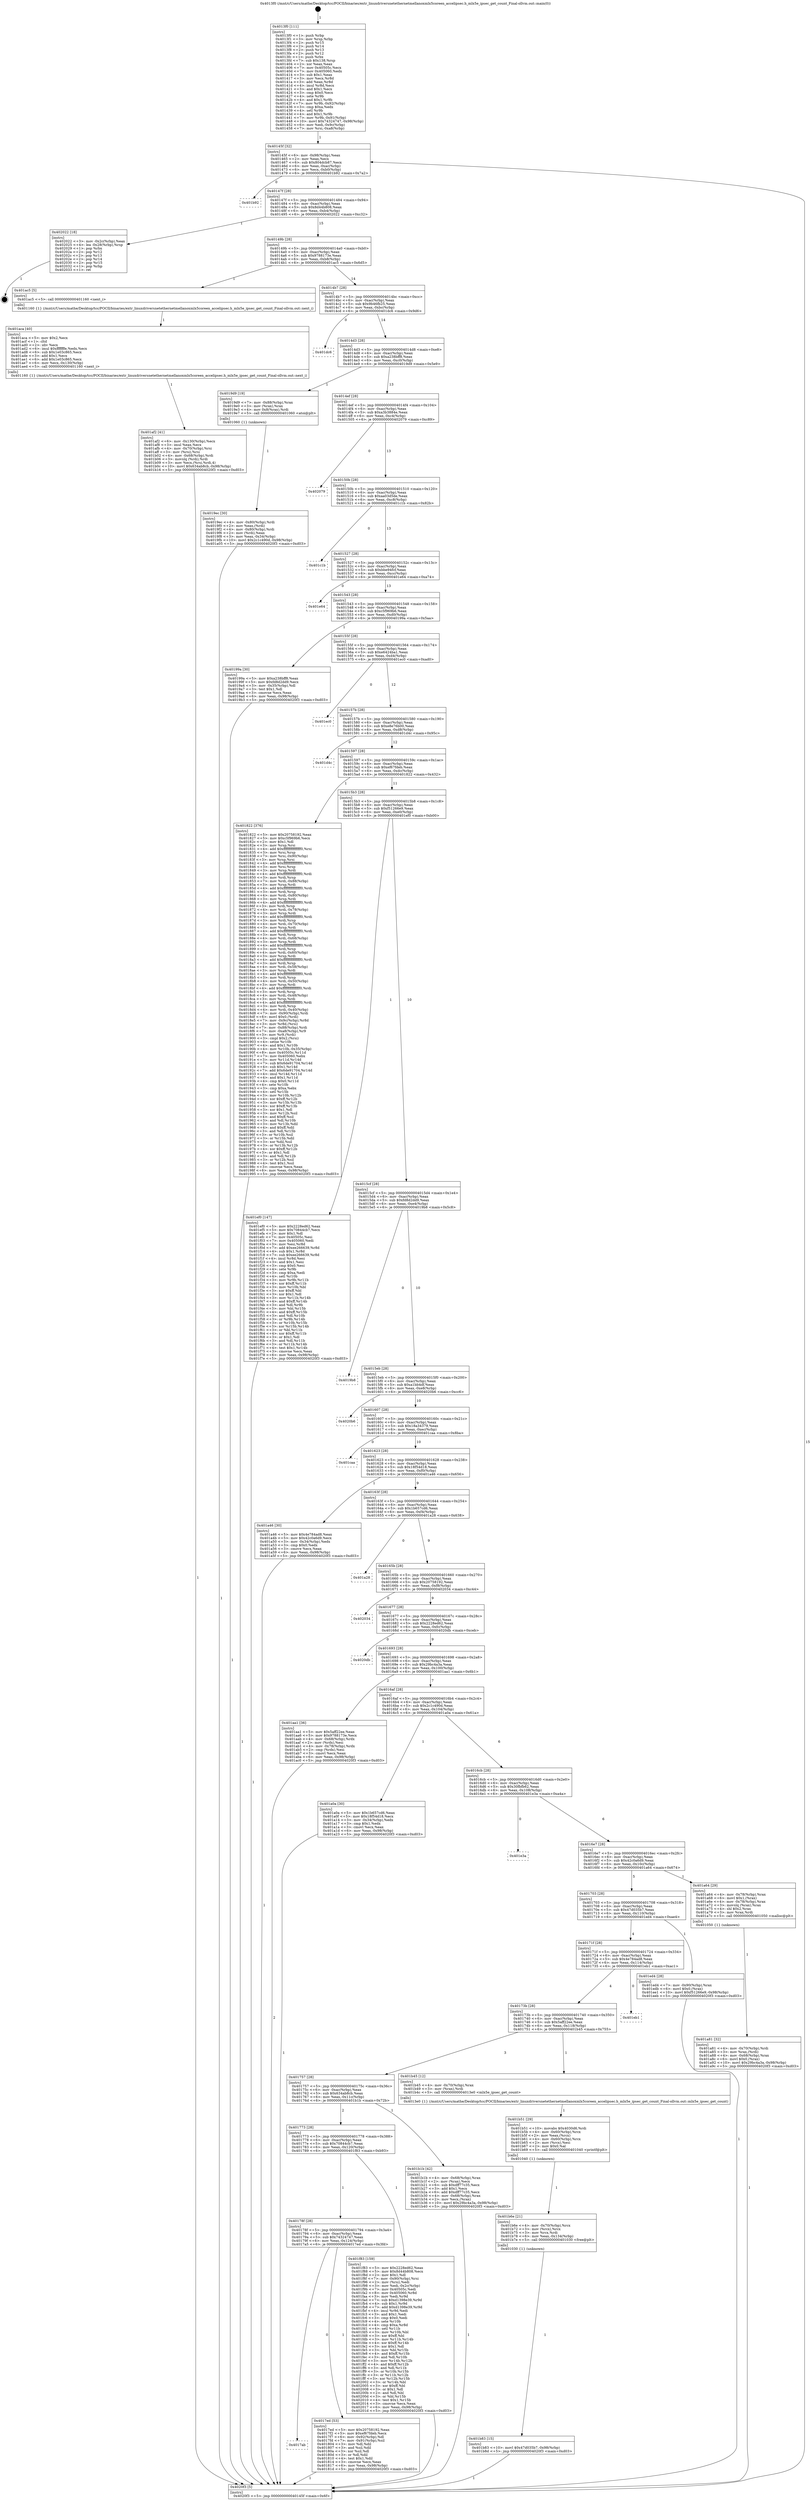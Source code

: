 digraph "0x4013f0" {
  label = "0x4013f0 (/mnt/c/Users/mathe/Desktop/tcc/POCII/binaries/extr_linuxdriversnetethernetmellanoxmlx5coreen_accelipsec.h_mlx5e_ipsec_get_count_Final-ollvm.out::main(0))"
  labelloc = "t"
  node[shape=record]

  Entry [label="",width=0.3,height=0.3,shape=circle,fillcolor=black,style=filled]
  "0x40145f" [label="{
     0x40145f [32]\l
     | [instrs]\l
     &nbsp;&nbsp;0x40145f \<+6\>: mov -0x98(%rbp),%eax\l
     &nbsp;&nbsp;0x401465 \<+2\>: mov %eax,%ecx\l
     &nbsp;&nbsp;0x401467 \<+6\>: sub $0x804dcb87,%ecx\l
     &nbsp;&nbsp;0x40146d \<+6\>: mov %eax,-0xac(%rbp)\l
     &nbsp;&nbsp;0x401473 \<+6\>: mov %ecx,-0xb0(%rbp)\l
     &nbsp;&nbsp;0x401479 \<+6\>: je 0000000000401b92 \<main+0x7a2\>\l
  }"]
  "0x401b92" [label="{
     0x401b92\l
  }", style=dashed]
  "0x40147f" [label="{
     0x40147f [28]\l
     | [instrs]\l
     &nbsp;&nbsp;0x40147f \<+5\>: jmp 0000000000401484 \<main+0x94\>\l
     &nbsp;&nbsp;0x401484 \<+6\>: mov -0xac(%rbp),%eax\l
     &nbsp;&nbsp;0x40148a \<+5\>: sub $0x8d44b808,%eax\l
     &nbsp;&nbsp;0x40148f \<+6\>: mov %eax,-0xb4(%rbp)\l
     &nbsp;&nbsp;0x401495 \<+6\>: je 0000000000402022 \<main+0xc32\>\l
  }"]
  Exit [label="",width=0.3,height=0.3,shape=circle,fillcolor=black,style=filled,peripheries=2]
  "0x402022" [label="{
     0x402022 [18]\l
     | [instrs]\l
     &nbsp;&nbsp;0x402022 \<+3\>: mov -0x2c(%rbp),%eax\l
     &nbsp;&nbsp;0x402025 \<+4\>: lea -0x28(%rbp),%rsp\l
     &nbsp;&nbsp;0x402029 \<+1\>: pop %rbx\l
     &nbsp;&nbsp;0x40202a \<+2\>: pop %r12\l
     &nbsp;&nbsp;0x40202c \<+2\>: pop %r13\l
     &nbsp;&nbsp;0x40202e \<+2\>: pop %r14\l
     &nbsp;&nbsp;0x402030 \<+2\>: pop %r15\l
     &nbsp;&nbsp;0x402032 \<+1\>: pop %rbp\l
     &nbsp;&nbsp;0x402033 \<+1\>: ret\l
  }"]
  "0x40149b" [label="{
     0x40149b [28]\l
     | [instrs]\l
     &nbsp;&nbsp;0x40149b \<+5\>: jmp 00000000004014a0 \<main+0xb0\>\l
     &nbsp;&nbsp;0x4014a0 \<+6\>: mov -0xac(%rbp),%eax\l
     &nbsp;&nbsp;0x4014a6 \<+5\>: sub $0x9788173e,%eax\l
     &nbsp;&nbsp;0x4014ab \<+6\>: mov %eax,-0xb8(%rbp)\l
     &nbsp;&nbsp;0x4014b1 \<+6\>: je 0000000000401ac5 \<main+0x6d5\>\l
  }"]
  "0x401b83" [label="{
     0x401b83 [15]\l
     | [instrs]\l
     &nbsp;&nbsp;0x401b83 \<+10\>: movl $0x47d035b7,-0x98(%rbp)\l
     &nbsp;&nbsp;0x401b8d \<+5\>: jmp 00000000004020f3 \<main+0xd03\>\l
  }"]
  "0x401ac5" [label="{
     0x401ac5 [5]\l
     | [instrs]\l
     &nbsp;&nbsp;0x401ac5 \<+5\>: call 0000000000401160 \<next_i\>\l
     | [calls]\l
     &nbsp;&nbsp;0x401160 \{1\} (/mnt/c/Users/mathe/Desktop/tcc/POCII/binaries/extr_linuxdriversnetethernetmellanoxmlx5coreen_accelipsec.h_mlx5e_ipsec_get_count_Final-ollvm.out::next_i)\l
  }"]
  "0x4014b7" [label="{
     0x4014b7 [28]\l
     | [instrs]\l
     &nbsp;&nbsp;0x4014b7 \<+5\>: jmp 00000000004014bc \<main+0xcc\>\l
     &nbsp;&nbsp;0x4014bc \<+6\>: mov -0xac(%rbp),%eax\l
     &nbsp;&nbsp;0x4014c2 \<+5\>: sub $0x9b46fb25,%eax\l
     &nbsp;&nbsp;0x4014c7 \<+6\>: mov %eax,-0xbc(%rbp)\l
     &nbsp;&nbsp;0x4014cd \<+6\>: je 0000000000401dc6 \<main+0x9d6\>\l
  }"]
  "0x401b6e" [label="{
     0x401b6e [21]\l
     | [instrs]\l
     &nbsp;&nbsp;0x401b6e \<+4\>: mov -0x70(%rbp),%rcx\l
     &nbsp;&nbsp;0x401b72 \<+3\>: mov (%rcx),%rcx\l
     &nbsp;&nbsp;0x401b75 \<+3\>: mov %rcx,%rdi\l
     &nbsp;&nbsp;0x401b78 \<+6\>: mov %eax,-0x134(%rbp)\l
     &nbsp;&nbsp;0x401b7e \<+5\>: call 0000000000401030 \<free@plt\>\l
     | [calls]\l
     &nbsp;&nbsp;0x401030 \{1\} (unknown)\l
  }"]
  "0x401dc6" [label="{
     0x401dc6\l
  }", style=dashed]
  "0x4014d3" [label="{
     0x4014d3 [28]\l
     | [instrs]\l
     &nbsp;&nbsp;0x4014d3 \<+5\>: jmp 00000000004014d8 \<main+0xe8\>\l
     &nbsp;&nbsp;0x4014d8 \<+6\>: mov -0xac(%rbp),%eax\l
     &nbsp;&nbsp;0x4014de \<+5\>: sub $0xa238bff8,%eax\l
     &nbsp;&nbsp;0x4014e3 \<+6\>: mov %eax,-0xc0(%rbp)\l
     &nbsp;&nbsp;0x4014e9 \<+6\>: je 00000000004019d9 \<main+0x5e9\>\l
  }"]
  "0x401b51" [label="{
     0x401b51 [29]\l
     | [instrs]\l
     &nbsp;&nbsp;0x401b51 \<+10\>: movabs $0x4030d6,%rdi\l
     &nbsp;&nbsp;0x401b5b \<+4\>: mov -0x60(%rbp),%rcx\l
     &nbsp;&nbsp;0x401b5f \<+2\>: mov %eax,(%rcx)\l
     &nbsp;&nbsp;0x401b61 \<+4\>: mov -0x60(%rbp),%rcx\l
     &nbsp;&nbsp;0x401b65 \<+2\>: mov (%rcx),%esi\l
     &nbsp;&nbsp;0x401b67 \<+2\>: mov $0x0,%al\l
     &nbsp;&nbsp;0x401b69 \<+5\>: call 0000000000401040 \<printf@plt\>\l
     | [calls]\l
     &nbsp;&nbsp;0x401040 \{1\} (unknown)\l
  }"]
  "0x4019d9" [label="{
     0x4019d9 [19]\l
     | [instrs]\l
     &nbsp;&nbsp;0x4019d9 \<+7\>: mov -0x88(%rbp),%rax\l
     &nbsp;&nbsp;0x4019e0 \<+3\>: mov (%rax),%rax\l
     &nbsp;&nbsp;0x4019e3 \<+4\>: mov 0x8(%rax),%rdi\l
     &nbsp;&nbsp;0x4019e7 \<+5\>: call 0000000000401060 \<atoi@plt\>\l
     | [calls]\l
     &nbsp;&nbsp;0x401060 \{1\} (unknown)\l
  }"]
  "0x4014ef" [label="{
     0x4014ef [28]\l
     | [instrs]\l
     &nbsp;&nbsp;0x4014ef \<+5\>: jmp 00000000004014f4 \<main+0x104\>\l
     &nbsp;&nbsp;0x4014f4 \<+6\>: mov -0xac(%rbp),%eax\l
     &nbsp;&nbsp;0x4014fa \<+5\>: sub $0xa3b3884e,%eax\l
     &nbsp;&nbsp;0x4014ff \<+6\>: mov %eax,-0xc4(%rbp)\l
     &nbsp;&nbsp;0x401505 \<+6\>: je 0000000000402079 \<main+0xc89\>\l
  }"]
  "0x401af2" [label="{
     0x401af2 [41]\l
     | [instrs]\l
     &nbsp;&nbsp;0x401af2 \<+6\>: mov -0x130(%rbp),%ecx\l
     &nbsp;&nbsp;0x401af8 \<+3\>: imul %eax,%ecx\l
     &nbsp;&nbsp;0x401afb \<+4\>: mov -0x70(%rbp),%rsi\l
     &nbsp;&nbsp;0x401aff \<+3\>: mov (%rsi),%rsi\l
     &nbsp;&nbsp;0x401b02 \<+4\>: mov -0x68(%rbp),%rdi\l
     &nbsp;&nbsp;0x401b06 \<+3\>: movslq (%rdi),%rdi\l
     &nbsp;&nbsp;0x401b09 \<+3\>: mov %ecx,(%rsi,%rdi,4)\l
     &nbsp;&nbsp;0x401b0c \<+10\>: movl $0x634ab8cb,-0x98(%rbp)\l
     &nbsp;&nbsp;0x401b16 \<+5\>: jmp 00000000004020f3 \<main+0xd03\>\l
  }"]
  "0x402079" [label="{
     0x402079\l
  }", style=dashed]
  "0x40150b" [label="{
     0x40150b [28]\l
     | [instrs]\l
     &nbsp;&nbsp;0x40150b \<+5\>: jmp 0000000000401510 \<main+0x120\>\l
     &nbsp;&nbsp;0x401510 \<+6\>: mov -0xac(%rbp),%eax\l
     &nbsp;&nbsp;0x401516 \<+5\>: sub $0xaa03d5de,%eax\l
     &nbsp;&nbsp;0x40151b \<+6\>: mov %eax,-0xc8(%rbp)\l
     &nbsp;&nbsp;0x401521 \<+6\>: je 0000000000401c1b \<main+0x82b\>\l
  }"]
  "0x401aca" [label="{
     0x401aca [40]\l
     | [instrs]\l
     &nbsp;&nbsp;0x401aca \<+5\>: mov $0x2,%ecx\l
     &nbsp;&nbsp;0x401acf \<+1\>: cltd\l
     &nbsp;&nbsp;0x401ad0 \<+2\>: idiv %ecx\l
     &nbsp;&nbsp;0x401ad2 \<+6\>: imul $0xfffffffe,%edx,%ecx\l
     &nbsp;&nbsp;0x401ad8 \<+6\>: sub $0x1e03c865,%ecx\l
     &nbsp;&nbsp;0x401ade \<+3\>: add $0x1,%ecx\l
     &nbsp;&nbsp;0x401ae1 \<+6\>: add $0x1e03c865,%ecx\l
     &nbsp;&nbsp;0x401ae7 \<+6\>: mov %ecx,-0x130(%rbp)\l
     &nbsp;&nbsp;0x401aed \<+5\>: call 0000000000401160 \<next_i\>\l
     | [calls]\l
     &nbsp;&nbsp;0x401160 \{1\} (/mnt/c/Users/mathe/Desktop/tcc/POCII/binaries/extr_linuxdriversnetethernetmellanoxmlx5coreen_accelipsec.h_mlx5e_ipsec_get_count_Final-ollvm.out::next_i)\l
  }"]
  "0x401c1b" [label="{
     0x401c1b\l
  }", style=dashed]
  "0x401527" [label="{
     0x401527 [28]\l
     | [instrs]\l
     &nbsp;&nbsp;0x401527 \<+5\>: jmp 000000000040152c \<main+0x13c\>\l
     &nbsp;&nbsp;0x40152c \<+6\>: mov -0xac(%rbp),%eax\l
     &nbsp;&nbsp;0x401532 \<+5\>: sub $0xbbe94fcf,%eax\l
     &nbsp;&nbsp;0x401537 \<+6\>: mov %eax,-0xcc(%rbp)\l
     &nbsp;&nbsp;0x40153d \<+6\>: je 0000000000401e64 \<main+0xa74\>\l
  }"]
  "0x401a81" [label="{
     0x401a81 [32]\l
     | [instrs]\l
     &nbsp;&nbsp;0x401a81 \<+4\>: mov -0x70(%rbp),%rdi\l
     &nbsp;&nbsp;0x401a85 \<+3\>: mov %rax,(%rdi)\l
     &nbsp;&nbsp;0x401a88 \<+4\>: mov -0x68(%rbp),%rax\l
     &nbsp;&nbsp;0x401a8c \<+6\>: movl $0x0,(%rax)\l
     &nbsp;&nbsp;0x401a92 \<+10\>: movl $0x29bc4a3a,-0x98(%rbp)\l
     &nbsp;&nbsp;0x401a9c \<+5\>: jmp 00000000004020f3 \<main+0xd03\>\l
  }"]
  "0x401e64" [label="{
     0x401e64\l
  }", style=dashed]
  "0x401543" [label="{
     0x401543 [28]\l
     | [instrs]\l
     &nbsp;&nbsp;0x401543 \<+5\>: jmp 0000000000401548 \<main+0x158\>\l
     &nbsp;&nbsp;0x401548 \<+6\>: mov -0xac(%rbp),%eax\l
     &nbsp;&nbsp;0x40154e \<+5\>: sub $0xc5f969b6,%eax\l
     &nbsp;&nbsp;0x401553 \<+6\>: mov %eax,-0xd0(%rbp)\l
     &nbsp;&nbsp;0x401559 \<+6\>: je 000000000040199a \<main+0x5aa\>\l
  }"]
  "0x4019ec" [label="{
     0x4019ec [30]\l
     | [instrs]\l
     &nbsp;&nbsp;0x4019ec \<+4\>: mov -0x80(%rbp),%rdi\l
     &nbsp;&nbsp;0x4019f0 \<+2\>: mov %eax,(%rdi)\l
     &nbsp;&nbsp;0x4019f2 \<+4\>: mov -0x80(%rbp),%rdi\l
     &nbsp;&nbsp;0x4019f6 \<+2\>: mov (%rdi),%eax\l
     &nbsp;&nbsp;0x4019f8 \<+3\>: mov %eax,-0x34(%rbp)\l
     &nbsp;&nbsp;0x4019fb \<+10\>: movl $0x2c1c490d,-0x98(%rbp)\l
     &nbsp;&nbsp;0x401a05 \<+5\>: jmp 00000000004020f3 \<main+0xd03\>\l
  }"]
  "0x40199a" [label="{
     0x40199a [30]\l
     | [instrs]\l
     &nbsp;&nbsp;0x40199a \<+5\>: mov $0xa238bff8,%eax\l
     &nbsp;&nbsp;0x40199f \<+5\>: mov $0xfd8d2dd9,%ecx\l
     &nbsp;&nbsp;0x4019a4 \<+3\>: mov -0x35(%rbp),%dl\l
     &nbsp;&nbsp;0x4019a7 \<+3\>: test $0x1,%dl\l
     &nbsp;&nbsp;0x4019aa \<+3\>: cmovne %ecx,%eax\l
     &nbsp;&nbsp;0x4019ad \<+6\>: mov %eax,-0x98(%rbp)\l
     &nbsp;&nbsp;0x4019b3 \<+5\>: jmp 00000000004020f3 \<main+0xd03\>\l
  }"]
  "0x40155f" [label="{
     0x40155f [28]\l
     | [instrs]\l
     &nbsp;&nbsp;0x40155f \<+5\>: jmp 0000000000401564 \<main+0x174\>\l
     &nbsp;&nbsp;0x401564 \<+6\>: mov -0xac(%rbp),%eax\l
     &nbsp;&nbsp;0x40156a \<+5\>: sub $0xe6424ba1,%eax\l
     &nbsp;&nbsp;0x40156f \<+6\>: mov %eax,-0xd4(%rbp)\l
     &nbsp;&nbsp;0x401575 \<+6\>: je 0000000000401ec0 \<main+0xad0\>\l
  }"]
  "0x4013f0" [label="{
     0x4013f0 [111]\l
     | [instrs]\l
     &nbsp;&nbsp;0x4013f0 \<+1\>: push %rbp\l
     &nbsp;&nbsp;0x4013f1 \<+3\>: mov %rsp,%rbp\l
     &nbsp;&nbsp;0x4013f4 \<+2\>: push %r15\l
     &nbsp;&nbsp;0x4013f6 \<+2\>: push %r14\l
     &nbsp;&nbsp;0x4013f8 \<+2\>: push %r13\l
     &nbsp;&nbsp;0x4013fa \<+2\>: push %r12\l
     &nbsp;&nbsp;0x4013fc \<+1\>: push %rbx\l
     &nbsp;&nbsp;0x4013fd \<+7\>: sub $0x138,%rsp\l
     &nbsp;&nbsp;0x401404 \<+2\>: xor %eax,%eax\l
     &nbsp;&nbsp;0x401406 \<+7\>: mov 0x40505c,%ecx\l
     &nbsp;&nbsp;0x40140d \<+7\>: mov 0x405060,%edx\l
     &nbsp;&nbsp;0x401414 \<+3\>: sub $0x1,%eax\l
     &nbsp;&nbsp;0x401417 \<+3\>: mov %ecx,%r8d\l
     &nbsp;&nbsp;0x40141a \<+3\>: add %eax,%r8d\l
     &nbsp;&nbsp;0x40141d \<+4\>: imul %r8d,%ecx\l
     &nbsp;&nbsp;0x401421 \<+3\>: and $0x1,%ecx\l
     &nbsp;&nbsp;0x401424 \<+3\>: cmp $0x0,%ecx\l
     &nbsp;&nbsp;0x401427 \<+4\>: sete %r9b\l
     &nbsp;&nbsp;0x40142b \<+4\>: and $0x1,%r9b\l
     &nbsp;&nbsp;0x40142f \<+7\>: mov %r9b,-0x92(%rbp)\l
     &nbsp;&nbsp;0x401436 \<+3\>: cmp $0xa,%edx\l
     &nbsp;&nbsp;0x401439 \<+4\>: setl %r9b\l
     &nbsp;&nbsp;0x40143d \<+4\>: and $0x1,%r9b\l
     &nbsp;&nbsp;0x401441 \<+7\>: mov %r9b,-0x91(%rbp)\l
     &nbsp;&nbsp;0x401448 \<+10\>: movl $0x74324747,-0x98(%rbp)\l
     &nbsp;&nbsp;0x401452 \<+6\>: mov %edi,-0x9c(%rbp)\l
     &nbsp;&nbsp;0x401458 \<+7\>: mov %rsi,-0xa8(%rbp)\l
  }"]
  "0x401ec0" [label="{
     0x401ec0\l
  }", style=dashed]
  "0x40157b" [label="{
     0x40157b [28]\l
     | [instrs]\l
     &nbsp;&nbsp;0x40157b \<+5\>: jmp 0000000000401580 \<main+0x190\>\l
     &nbsp;&nbsp;0x401580 \<+6\>: mov -0xac(%rbp),%eax\l
     &nbsp;&nbsp;0x401586 \<+5\>: sub $0xe8e76b00,%eax\l
     &nbsp;&nbsp;0x40158b \<+6\>: mov %eax,-0xd8(%rbp)\l
     &nbsp;&nbsp;0x401591 \<+6\>: je 0000000000401d4c \<main+0x95c\>\l
  }"]
  "0x4020f3" [label="{
     0x4020f3 [5]\l
     | [instrs]\l
     &nbsp;&nbsp;0x4020f3 \<+5\>: jmp 000000000040145f \<main+0x6f\>\l
  }"]
  "0x401d4c" [label="{
     0x401d4c\l
  }", style=dashed]
  "0x401597" [label="{
     0x401597 [28]\l
     | [instrs]\l
     &nbsp;&nbsp;0x401597 \<+5\>: jmp 000000000040159c \<main+0x1ac\>\l
     &nbsp;&nbsp;0x40159c \<+6\>: mov -0xac(%rbp),%eax\l
     &nbsp;&nbsp;0x4015a2 \<+5\>: sub $0xef67fdeb,%eax\l
     &nbsp;&nbsp;0x4015a7 \<+6\>: mov %eax,-0xdc(%rbp)\l
     &nbsp;&nbsp;0x4015ad \<+6\>: je 0000000000401822 \<main+0x432\>\l
  }"]
  "0x4017ab" [label="{
     0x4017ab\l
  }", style=dashed]
  "0x401822" [label="{
     0x401822 [376]\l
     | [instrs]\l
     &nbsp;&nbsp;0x401822 \<+5\>: mov $0x20758192,%eax\l
     &nbsp;&nbsp;0x401827 \<+5\>: mov $0xc5f969b6,%ecx\l
     &nbsp;&nbsp;0x40182c \<+2\>: mov $0x1,%dl\l
     &nbsp;&nbsp;0x40182e \<+3\>: mov %rsp,%rsi\l
     &nbsp;&nbsp;0x401831 \<+4\>: add $0xfffffffffffffff0,%rsi\l
     &nbsp;&nbsp;0x401835 \<+3\>: mov %rsi,%rsp\l
     &nbsp;&nbsp;0x401838 \<+7\>: mov %rsi,-0x90(%rbp)\l
     &nbsp;&nbsp;0x40183f \<+3\>: mov %rsp,%rsi\l
     &nbsp;&nbsp;0x401842 \<+4\>: add $0xfffffffffffffff0,%rsi\l
     &nbsp;&nbsp;0x401846 \<+3\>: mov %rsi,%rsp\l
     &nbsp;&nbsp;0x401849 \<+3\>: mov %rsp,%rdi\l
     &nbsp;&nbsp;0x40184c \<+4\>: add $0xfffffffffffffff0,%rdi\l
     &nbsp;&nbsp;0x401850 \<+3\>: mov %rdi,%rsp\l
     &nbsp;&nbsp;0x401853 \<+7\>: mov %rdi,-0x88(%rbp)\l
     &nbsp;&nbsp;0x40185a \<+3\>: mov %rsp,%rdi\l
     &nbsp;&nbsp;0x40185d \<+4\>: add $0xfffffffffffffff0,%rdi\l
     &nbsp;&nbsp;0x401861 \<+3\>: mov %rdi,%rsp\l
     &nbsp;&nbsp;0x401864 \<+4\>: mov %rdi,-0x80(%rbp)\l
     &nbsp;&nbsp;0x401868 \<+3\>: mov %rsp,%rdi\l
     &nbsp;&nbsp;0x40186b \<+4\>: add $0xfffffffffffffff0,%rdi\l
     &nbsp;&nbsp;0x40186f \<+3\>: mov %rdi,%rsp\l
     &nbsp;&nbsp;0x401872 \<+4\>: mov %rdi,-0x78(%rbp)\l
     &nbsp;&nbsp;0x401876 \<+3\>: mov %rsp,%rdi\l
     &nbsp;&nbsp;0x401879 \<+4\>: add $0xfffffffffffffff0,%rdi\l
     &nbsp;&nbsp;0x40187d \<+3\>: mov %rdi,%rsp\l
     &nbsp;&nbsp;0x401880 \<+4\>: mov %rdi,-0x70(%rbp)\l
     &nbsp;&nbsp;0x401884 \<+3\>: mov %rsp,%rdi\l
     &nbsp;&nbsp;0x401887 \<+4\>: add $0xfffffffffffffff0,%rdi\l
     &nbsp;&nbsp;0x40188b \<+3\>: mov %rdi,%rsp\l
     &nbsp;&nbsp;0x40188e \<+4\>: mov %rdi,-0x68(%rbp)\l
     &nbsp;&nbsp;0x401892 \<+3\>: mov %rsp,%rdi\l
     &nbsp;&nbsp;0x401895 \<+4\>: add $0xfffffffffffffff0,%rdi\l
     &nbsp;&nbsp;0x401899 \<+3\>: mov %rdi,%rsp\l
     &nbsp;&nbsp;0x40189c \<+4\>: mov %rdi,-0x60(%rbp)\l
     &nbsp;&nbsp;0x4018a0 \<+3\>: mov %rsp,%rdi\l
     &nbsp;&nbsp;0x4018a3 \<+4\>: add $0xfffffffffffffff0,%rdi\l
     &nbsp;&nbsp;0x4018a7 \<+3\>: mov %rdi,%rsp\l
     &nbsp;&nbsp;0x4018aa \<+4\>: mov %rdi,-0x58(%rbp)\l
     &nbsp;&nbsp;0x4018ae \<+3\>: mov %rsp,%rdi\l
     &nbsp;&nbsp;0x4018b1 \<+4\>: add $0xfffffffffffffff0,%rdi\l
     &nbsp;&nbsp;0x4018b5 \<+3\>: mov %rdi,%rsp\l
     &nbsp;&nbsp;0x4018b8 \<+4\>: mov %rdi,-0x50(%rbp)\l
     &nbsp;&nbsp;0x4018bc \<+3\>: mov %rsp,%rdi\l
     &nbsp;&nbsp;0x4018bf \<+4\>: add $0xfffffffffffffff0,%rdi\l
     &nbsp;&nbsp;0x4018c3 \<+3\>: mov %rdi,%rsp\l
     &nbsp;&nbsp;0x4018c6 \<+4\>: mov %rdi,-0x48(%rbp)\l
     &nbsp;&nbsp;0x4018ca \<+3\>: mov %rsp,%rdi\l
     &nbsp;&nbsp;0x4018cd \<+4\>: add $0xfffffffffffffff0,%rdi\l
     &nbsp;&nbsp;0x4018d1 \<+3\>: mov %rdi,%rsp\l
     &nbsp;&nbsp;0x4018d4 \<+4\>: mov %rdi,-0x40(%rbp)\l
     &nbsp;&nbsp;0x4018d8 \<+7\>: mov -0x90(%rbp),%rdi\l
     &nbsp;&nbsp;0x4018df \<+6\>: movl $0x0,(%rdi)\l
     &nbsp;&nbsp;0x4018e5 \<+7\>: mov -0x9c(%rbp),%r8d\l
     &nbsp;&nbsp;0x4018ec \<+3\>: mov %r8d,(%rsi)\l
     &nbsp;&nbsp;0x4018ef \<+7\>: mov -0x88(%rbp),%rdi\l
     &nbsp;&nbsp;0x4018f6 \<+7\>: mov -0xa8(%rbp),%r9\l
     &nbsp;&nbsp;0x4018fd \<+3\>: mov %r9,(%rdi)\l
     &nbsp;&nbsp;0x401900 \<+3\>: cmpl $0x2,(%rsi)\l
     &nbsp;&nbsp;0x401903 \<+4\>: setne %r10b\l
     &nbsp;&nbsp;0x401907 \<+4\>: and $0x1,%r10b\l
     &nbsp;&nbsp;0x40190b \<+4\>: mov %r10b,-0x35(%rbp)\l
     &nbsp;&nbsp;0x40190f \<+8\>: mov 0x40505c,%r11d\l
     &nbsp;&nbsp;0x401917 \<+7\>: mov 0x405060,%ebx\l
     &nbsp;&nbsp;0x40191e \<+3\>: mov %r11d,%r14d\l
     &nbsp;&nbsp;0x401921 \<+7\>: sub $0x6de91704,%r14d\l
     &nbsp;&nbsp;0x401928 \<+4\>: sub $0x1,%r14d\l
     &nbsp;&nbsp;0x40192c \<+7\>: add $0x6de91704,%r14d\l
     &nbsp;&nbsp;0x401933 \<+4\>: imul %r14d,%r11d\l
     &nbsp;&nbsp;0x401937 \<+4\>: and $0x1,%r11d\l
     &nbsp;&nbsp;0x40193b \<+4\>: cmp $0x0,%r11d\l
     &nbsp;&nbsp;0x40193f \<+4\>: sete %r10b\l
     &nbsp;&nbsp;0x401943 \<+3\>: cmp $0xa,%ebx\l
     &nbsp;&nbsp;0x401946 \<+4\>: setl %r15b\l
     &nbsp;&nbsp;0x40194a \<+3\>: mov %r10b,%r12b\l
     &nbsp;&nbsp;0x40194d \<+4\>: xor $0xff,%r12b\l
     &nbsp;&nbsp;0x401951 \<+3\>: mov %r15b,%r13b\l
     &nbsp;&nbsp;0x401954 \<+4\>: xor $0xff,%r13b\l
     &nbsp;&nbsp;0x401958 \<+3\>: xor $0x1,%dl\l
     &nbsp;&nbsp;0x40195b \<+3\>: mov %r12b,%sil\l
     &nbsp;&nbsp;0x40195e \<+4\>: and $0xff,%sil\l
     &nbsp;&nbsp;0x401962 \<+3\>: and %dl,%r10b\l
     &nbsp;&nbsp;0x401965 \<+3\>: mov %r13b,%dil\l
     &nbsp;&nbsp;0x401968 \<+4\>: and $0xff,%dil\l
     &nbsp;&nbsp;0x40196c \<+3\>: and %dl,%r15b\l
     &nbsp;&nbsp;0x40196f \<+3\>: or %r10b,%sil\l
     &nbsp;&nbsp;0x401972 \<+3\>: or %r15b,%dil\l
     &nbsp;&nbsp;0x401975 \<+3\>: xor %dil,%sil\l
     &nbsp;&nbsp;0x401978 \<+3\>: or %r13b,%r12b\l
     &nbsp;&nbsp;0x40197b \<+4\>: xor $0xff,%r12b\l
     &nbsp;&nbsp;0x40197f \<+3\>: or $0x1,%dl\l
     &nbsp;&nbsp;0x401982 \<+3\>: and %dl,%r12b\l
     &nbsp;&nbsp;0x401985 \<+3\>: or %r12b,%sil\l
     &nbsp;&nbsp;0x401988 \<+4\>: test $0x1,%sil\l
     &nbsp;&nbsp;0x40198c \<+3\>: cmovne %ecx,%eax\l
     &nbsp;&nbsp;0x40198f \<+6\>: mov %eax,-0x98(%rbp)\l
     &nbsp;&nbsp;0x401995 \<+5\>: jmp 00000000004020f3 \<main+0xd03\>\l
  }"]
  "0x4015b3" [label="{
     0x4015b3 [28]\l
     | [instrs]\l
     &nbsp;&nbsp;0x4015b3 \<+5\>: jmp 00000000004015b8 \<main+0x1c8\>\l
     &nbsp;&nbsp;0x4015b8 \<+6\>: mov -0xac(%rbp),%eax\l
     &nbsp;&nbsp;0x4015be \<+5\>: sub $0xf51266e9,%eax\l
     &nbsp;&nbsp;0x4015c3 \<+6\>: mov %eax,-0xe0(%rbp)\l
     &nbsp;&nbsp;0x4015c9 \<+6\>: je 0000000000401ef0 \<main+0xb00\>\l
  }"]
  "0x4017ed" [label="{
     0x4017ed [53]\l
     | [instrs]\l
     &nbsp;&nbsp;0x4017ed \<+5\>: mov $0x20758192,%eax\l
     &nbsp;&nbsp;0x4017f2 \<+5\>: mov $0xef67fdeb,%ecx\l
     &nbsp;&nbsp;0x4017f7 \<+6\>: mov -0x92(%rbp),%dl\l
     &nbsp;&nbsp;0x4017fd \<+7\>: mov -0x91(%rbp),%sil\l
     &nbsp;&nbsp;0x401804 \<+3\>: mov %dl,%dil\l
     &nbsp;&nbsp;0x401807 \<+3\>: and %sil,%dil\l
     &nbsp;&nbsp;0x40180a \<+3\>: xor %sil,%dl\l
     &nbsp;&nbsp;0x40180d \<+3\>: or %dl,%dil\l
     &nbsp;&nbsp;0x401810 \<+4\>: test $0x1,%dil\l
     &nbsp;&nbsp;0x401814 \<+3\>: cmovne %ecx,%eax\l
     &nbsp;&nbsp;0x401817 \<+6\>: mov %eax,-0x98(%rbp)\l
     &nbsp;&nbsp;0x40181d \<+5\>: jmp 00000000004020f3 \<main+0xd03\>\l
  }"]
  "0x401ef0" [label="{
     0x401ef0 [147]\l
     | [instrs]\l
     &nbsp;&nbsp;0x401ef0 \<+5\>: mov $0x2228ed62,%eax\l
     &nbsp;&nbsp;0x401ef5 \<+5\>: mov $0x70844cb7,%ecx\l
     &nbsp;&nbsp;0x401efa \<+2\>: mov $0x1,%dl\l
     &nbsp;&nbsp;0x401efc \<+7\>: mov 0x40505c,%esi\l
     &nbsp;&nbsp;0x401f03 \<+7\>: mov 0x405060,%edi\l
     &nbsp;&nbsp;0x401f0a \<+3\>: mov %esi,%r8d\l
     &nbsp;&nbsp;0x401f0d \<+7\>: add $0xee266639,%r8d\l
     &nbsp;&nbsp;0x401f14 \<+4\>: sub $0x1,%r8d\l
     &nbsp;&nbsp;0x401f18 \<+7\>: sub $0xee266639,%r8d\l
     &nbsp;&nbsp;0x401f1f \<+4\>: imul %r8d,%esi\l
     &nbsp;&nbsp;0x401f23 \<+3\>: and $0x1,%esi\l
     &nbsp;&nbsp;0x401f26 \<+3\>: cmp $0x0,%esi\l
     &nbsp;&nbsp;0x401f29 \<+4\>: sete %r9b\l
     &nbsp;&nbsp;0x401f2d \<+3\>: cmp $0xa,%edi\l
     &nbsp;&nbsp;0x401f30 \<+4\>: setl %r10b\l
     &nbsp;&nbsp;0x401f34 \<+3\>: mov %r9b,%r11b\l
     &nbsp;&nbsp;0x401f37 \<+4\>: xor $0xff,%r11b\l
     &nbsp;&nbsp;0x401f3b \<+3\>: mov %r10b,%bl\l
     &nbsp;&nbsp;0x401f3e \<+3\>: xor $0xff,%bl\l
     &nbsp;&nbsp;0x401f41 \<+3\>: xor $0x1,%dl\l
     &nbsp;&nbsp;0x401f44 \<+3\>: mov %r11b,%r14b\l
     &nbsp;&nbsp;0x401f47 \<+4\>: and $0xff,%r14b\l
     &nbsp;&nbsp;0x401f4b \<+3\>: and %dl,%r9b\l
     &nbsp;&nbsp;0x401f4e \<+3\>: mov %bl,%r15b\l
     &nbsp;&nbsp;0x401f51 \<+4\>: and $0xff,%r15b\l
     &nbsp;&nbsp;0x401f55 \<+3\>: and %dl,%r10b\l
     &nbsp;&nbsp;0x401f58 \<+3\>: or %r9b,%r14b\l
     &nbsp;&nbsp;0x401f5b \<+3\>: or %r10b,%r15b\l
     &nbsp;&nbsp;0x401f5e \<+3\>: xor %r15b,%r14b\l
     &nbsp;&nbsp;0x401f61 \<+3\>: or %bl,%r11b\l
     &nbsp;&nbsp;0x401f64 \<+4\>: xor $0xff,%r11b\l
     &nbsp;&nbsp;0x401f68 \<+3\>: or $0x1,%dl\l
     &nbsp;&nbsp;0x401f6b \<+3\>: and %dl,%r11b\l
     &nbsp;&nbsp;0x401f6e \<+3\>: or %r11b,%r14b\l
     &nbsp;&nbsp;0x401f71 \<+4\>: test $0x1,%r14b\l
     &nbsp;&nbsp;0x401f75 \<+3\>: cmovne %ecx,%eax\l
     &nbsp;&nbsp;0x401f78 \<+6\>: mov %eax,-0x98(%rbp)\l
     &nbsp;&nbsp;0x401f7e \<+5\>: jmp 00000000004020f3 \<main+0xd03\>\l
  }"]
  "0x4015cf" [label="{
     0x4015cf [28]\l
     | [instrs]\l
     &nbsp;&nbsp;0x4015cf \<+5\>: jmp 00000000004015d4 \<main+0x1e4\>\l
     &nbsp;&nbsp;0x4015d4 \<+6\>: mov -0xac(%rbp),%eax\l
     &nbsp;&nbsp;0x4015da \<+5\>: sub $0xfd8d2dd9,%eax\l
     &nbsp;&nbsp;0x4015df \<+6\>: mov %eax,-0xe4(%rbp)\l
     &nbsp;&nbsp;0x4015e5 \<+6\>: je 00000000004019b8 \<main+0x5c8\>\l
  }"]
  "0x40178f" [label="{
     0x40178f [28]\l
     | [instrs]\l
     &nbsp;&nbsp;0x40178f \<+5\>: jmp 0000000000401794 \<main+0x3a4\>\l
     &nbsp;&nbsp;0x401794 \<+6\>: mov -0xac(%rbp),%eax\l
     &nbsp;&nbsp;0x40179a \<+5\>: sub $0x74324747,%eax\l
     &nbsp;&nbsp;0x40179f \<+6\>: mov %eax,-0x124(%rbp)\l
     &nbsp;&nbsp;0x4017a5 \<+6\>: je 00000000004017ed \<main+0x3fd\>\l
  }"]
  "0x4019b8" [label="{
     0x4019b8\l
  }", style=dashed]
  "0x4015eb" [label="{
     0x4015eb [28]\l
     | [instrs]\l
     &nbsp;&nbsp;0x4015eb \<+5\>: jmp 00000000004015f0 \<main+0x200\>\l
     &nbsp;&nbsp;0x4015f0 \<+6\>: mov -0xac(%rbp),%eax\l
     &nbsp;&nbsp;0x4015f6 \<+5\>: sub $0xa1bb4df,%eax\l
     &nbsp;&nbsp;0x4015fb \<+6\>: mov %eax,-0xe8(%rbp)\l
     &nbsp;&nbsp;0x401601 \<+6\>: je 00000000004020b6 \<main+0xcc6\>\l
  }"]
  "0x401f83" [label="{
     0x401f83 [159]\l
     | [instrs]\l
     &nbsp;&nbsp;0x401f83 \<+5\>: mov $0x2228ed62,%eax\l
     &nbsp;&nbsp;0x401f88 \<+5\>: mov $0x8d44b808,%ecx\l
     &nbsp;&nbsp;0x401f8d \<+2\>: mov $0x1,%dl\l
     &nbsp;&nbsp;0x401f8f \<+7\>: mov -0x90(%rbp),%rsi\l
     &nbsp;&nbsp;0x401f96 \<+2\>: mov (%rsi),%edi\l
     &nbsp;&nbsp;0x401f98 \<+3\>: mov %edi,-0x2c(%rbp)\l
     &nbsp;&nbsp;0x401f9b \<+7\>: mov 0x40505c,%edi\l
     &nbsp;&nbsp;0x401fa2 \<+8\>: mov 0x405060,%r8d\l
     &nbsp;&nbsp;0x401faa \<+3\>: mov %edi,%r9d\l
     &nbsp;&nbsp;0x401fad \<+7\>: sub $0xd1398e39,%r9d\l
     &nbsp;&nbsp;0x401fb4 \<+4\>: sub $0x1,%r9d\l
     &nbsp;&nbsp;0x401fb8 \<+7\>: add $0xd1398e39,%r9d\l
     &nbsp;&nbsp;0x401fbf \<+4\>: imul %r9d,%edi\l
     &nbsp;&nbsp;0x401fc3 \<+3\>: and $0x1,%edi\l
     &nbsp;&nbsp;0x401fc6 \<+3\>: cmp $0x0,%edi\l
     &nbsp;&nbsp;0x401fc9 \<+4\>: sete %r10b\l
     &nbsp;&nbsp;0x401fcd \<+4\>: cmp $0xa,%r8d\l
     &nbsp;&nbsp;0x401fd1 \<+4\>: setl %r11b\l
     &nbsp;&nbsp;0x401fd5 \<+3\>: mov %r10b,%bl\l
     &nbsp;&nbsp;0x401fd8 \<+3\>: xor $0xff,%bl\l
     &nbsp;&nbsp;0x401fdb \<+3\>: mov %r11b,%r14b\l
     &nbsp;&nbsp;0x401fde \<+4\>: xor $0xff,%r14b\l
     &nbsp;&nbsp;0x401fe2 \<+3\>: xor $0x1,%dl\l
     &nbsp;&nbsp;0x401fe5 \<+3\>: mov %bl,%r15b\l
     &nbsp;&nbsp;0x401fe8 \<+4\>: and $0xff,%r15b\l
     &nbsp;&nbsp;0x401fec \<+3\>: and %dl,%r10b\l
     &nbsp;&nbsp;0x401fef \<+3\>: mov %r14b,%r12b\l
     &nbsp;&nbsp;0x401ff2 \<+4\>: and $0xff,%r12b\l
     &nbsp;&nbsp;0x401ff6 \<+3\>: and %dl,%r11b\l
     &nbsp;&nbsp;0x401ff9 \<+3\>: or %r10b,%r15b\l
     &nbsp;&nbsp;0x401ffc \<+3\>: or %r11b,%r12b\l
     &nbsp;&nbsp;0x401fff \<+3\>: xor %r12b,%r15b\l
     &nbsp;&nbsp;0x402002 \<+3\>: or %r14b,%bl\l
     &nbsp;&nbsp;0x402005 \<+3\>: xor $0xff,%bl\l
     &nbsp;&nbsp;0x402008 \<+3\>: or $0x1,%dl\l
     &nbsp;&nbsp;0x40200b \<+2\>: and %dl,%bl\l
     &nbsp;&nbsp;0x40200d \<+3\>: or %bl,%r15b\l
     &nbsp;&nbsp;0x402010 \<+4\>: test $0x1,%r15b\l
     &nbsp;&nbsp;0x402014 \<+3\>: cmovne %ecx,%eax\l
     &nbsp;&nbsp;0x402017 \<+6\>: mov %eax,-0x98(%rbp)\l
     &nbsp;&nbsp;0x40201d \<+5\>: jmp 00000000004020f3 \<main+0xd03\>\l
  }"]
  "0x4020b6" [label="{
     0x4020b6\l
  }", style=dashed]
  "0x401607" [label="{
     0x401607 [28]\l
     | [instrs]\l
     &nbsp;&nbsp;0x401607 \<+5\>: jmp 000000000040160c \<main+0x21c\>\l
     &nbsp;&nbsp;0x40160c \<+6\>: mov -0xac(%rbp),%eax\l
     &nbsp;&nbsp;0x401612 \<+5\>: sub $0x18a34379,%eax\l
     &nbsp;&nbsp;0x401617 \<+6\>: mov %eax,-0xec(%rbp)\l
     &nbsp;&nbsp;0x40161d \<+6\>: je 0000000000401caa \<main+0x8ba\>\l
  }"]
  "0x401773" [label="{
     0x401773 [28]\l
     | [instrs]\l
     &nbsp;&nbsp;0x401773 \<+5\>: jmp 0000000000401778 \<main+0x388\>\l
     &nbsp;&nbsp;0x401778 \<+6\>: mov -0xac(%rbp),%eax\l
     &nbsp;&nbsp;0x40177e \<+5\>: sub $0x70844cb7,%eax\l
     &nbsp;&nbsp;0x401783 \<+6\>: mov %eax,-0x120(%rbp)\l
     &nbsp;&nbsp;0x401789 \<+6\>: je 0000000000401f83 \<main+0xb93\>\l
  }"]
  "0x401caa" [label="{
     0x401caa\l
  }", style=dashed]
  "0x401623" [label="{
     0x401623 [28]\l
     | [instrs]\l
     &nbsp;&nbsp;0x401623 \<+5\>: jmp 0000000000401628 \<main+0x238\>\l
     &nbsp;&nbsp;0x401628 \<+6\>: mov -0xac(%rbp),%eax\l
     &nbsp;&nbsp;0x40162e \<+5\>: sub $0x18f54d18,%eax\l
     &nbsp;&nbsp;0x401633 \<+6\>: mov %eax,-0xf0(%rbp)\l
     &nbsp;&nbsp;0x401639 \<+6\>: je 0000000000401a46 \<main+0x656\>\l
  }"]
  "0x401b1b" [label="{
     0x401b1b [42]\l
     | [instrs]\l
     &nbsp;&nbsp;0x401b1b \<+4\>: mov -0x68(%rbp),%rax\l
     &nbsp;&nbsp;0x401b1f \<+2\>: mov (%rax),%ecx\l
     &nbsp;&nbsp;0x401b21 \<+6\>: sub $0xdff77c35,%ecx\l
     &nbsp;&nbsp;0x401b27 \<+3\>: add $0x1,%ecx\l
     &nbsp;&nbsp;0x401b2a \<+6\>: add $0xdff77c35,%ecx\l
     &nbsp;&nbsp;0x401b30 \<+4\>: mov -0x68(%rbp),%rax\l
     &nbsp;&nbsp;0x401b34 \<+2\>: mov %ecx,(%rax)\l
     &nbsp;&nbsp;0x401b36 \<+10\>: movl $0x29bc4a3a,-0x98(%rbp)\l
     &nbsp;&nbsp;0x401b40 \<+5\>: jmp 00000000004020f3 \<main+0xd03\>\l
  }"]
  "0x401a46" [label="{
     0x401a46 [30]\l
     | [instrs]\l
     &nbsp;&nbsp;0x401a46 \<+5\>: mov $0x4e784ad8,%eax\l
     &nbsp;&nbsp;0x401a4b \<+5\>: mov $0x42c0a6d9,%ecx\l
     &nbsp;&nbsp;0x401a50 \<+3\>: mov -0x34(%rbp),%edx\l
     &nbsp;&nbsp;0x401a53 \<+3\>: cmp $0x0,%edx\l
     &nbsp;&nbsp;0x401a56 \<+3\>: cmove %ecx,%eax\l
     &nbsp;&nbsp;0x401a59 \<+6\>: mov %eax,-0x98(%rbp)\l
     &nbsp;&nbsp;0x401a5f \<+5\>: jmp 00000000004020f3 \<main+0xd03\>\l
  }"]
  "0x40163f" [label="{
     0x40163f [28]\l
     | [instrs]\l
     &nbsp;&nbsp;0x40163f \<+5\>: jmp 0000000000401644 \<main+0x254\>\l
     &nbsp;&nbsp;0x401644 \<+6\>: mov -0xac(%rbp),%eax\l
     &nbsp;&nbsp;0x40164a \<+5\>: sub $0x1b657cd6,%eax\l
     &nbsp;&nbsp;0x40164f \<+6\>: mov %eax,-0xf4(%rbp)\l
     &nbsp;&nbsp;0x401655 \<+6\>: je 0000000000401a28 \<main+0x638\>\l
  }"]
  "0x401757" [label="{
     0x401757 [28]\l
     | [instrs]\l
     &nbsp;&nbsp;0x401757 \<+5\>: jmp 000000000040175c \<main+0x36c\>\l
     &nbsp;&nbsp;0x40175c \<+6\>: mov -0xac(%rbp),%eax\l
     &nbsp;&nbsp;0x401762 \<+5\>: sub $0x634ab8cb,%eax\l
     &nbsp;&nbsp;0x401767 \<+6\>: mov %eax,-0x11c(%rbp)\l
     &nbsp;&nbsp;0x40176d \<+6\>: je 0000000000401b1b \<main+0x72b\>\l
  }"]
  "0x401a28" [label="{
     0x401a28\l
  }", style=dashed]
  "0x40165b" [label="{
     0x40165b [28]\l
     | [instrs]\l
     &nbsp;&nbsp;0x40165b \<+5\>: jmp 0000000000401660 \<main+0x270\>\l
     &nbsp;&nbsp;0x401660 \<+6\>: mov -0xac(%rbp),%eax\l
     &nbsp;&nbsp;0x401666 \<+5\>: sub $0x20758192,%eax\l
     &nbsp;&nbsp;0x40166b \<+6\>: mov %eax,-0xf8(%rbp)\l
     &nbsp;&nbsp;0x401671 \<+6\>: je 0000000000402034 \<main+0xc44\>\l
  }"]
  "0x401b45" [label="{
     0x401b45 [12]\l
     | [instrs]\l
     &nbsp;&nbsp;0x401b45 \<+4\>: mov -0x70(%rbp),%rax\l
     &nbsp;&nbsp;0x401b49 \<+3\>: mov (%rax),%rdi\l
     &nbsp;&nbsp;0x401b4c \<+5\>: call 00000000004013e0 \<mlx5e_ipsec_get_count\>\l
     | [calls]\l
     &nbsp;&nbsp;0x4013e0 \{1\} (/mnt/c/Users/mathe/Desktop/tcc/POCII/binaries/extr_linuxdriversnetethernetmellanoxmlx5coreen_accelipsec.h_mlx5e_ipsec_get_count_Final-ollvm.out::mlx5e_ipsec_get_count)\l
  }"]
  "0x402034" [label="{
     0x402034\l
  }", style=dashed]
  "0x401677" [label="{
     0x401677 [28]\l
     | [instrs]\l
     &nbsp;&nbsp;0x401677 \<+5\>: jmp 000000000040167c \<main+0x28c\>\l
     &nbsp;&nbsp;0x40167c \<+6\>: mov -0xac(%rbp),%eax\l
     &nbsp;&nbsp;0x401682 \<+5\>: sub $0x2228ed62,%eax\l
     &nbsp;&nbsp;0x401687 \<+6\>: mov %eax,-0xfc(%rbp)\l
     &nbsp;&nbsp;0x40168d \<+6\>: je 00000000004020db \<main+0xceb\>\l
  }"]
  "0x40173b" [label="{
     0x40173b [28]\l
     | [instrs]\l
     &nbsp;&nbsp;0x40173b \<+5\>: jmp 0000000000401740 \<main+0x350\>\l
     &nbsp;&nbsp;0x401740 \<+6\>: mov -0xac(%rbp),%eax\l
     &nbsp;&nbsp;0x401746 \<+5\>: sub $0x5aff22ee,%eax\l
     &nbsp;&nbsp;0x40174b \<+6\>: mov %eax,-0x118(%rbp)\l
     &nbsp;&nbsp;0x401751 \<+6\>: je 0000000000401b45 \<main+0x755\>\l
  }"]
  "0x4020db" [label="{
     0x4020db\l
  }", style=dashed]
  "0x401693" [label="{
     0x401693 [28]\l
     | [instrs]\l
     &nbsp;&nbsp;0x401693 \<+5\>: jmp 0000000000401698 \<main+0x2a8\>\l
     &nbsp;&nbsp;0x401698 \<+6\>: mov -0xac(%rbp),%eax\l
     &nbsp;&nbsp;0x40169e \<+5\>: sub $0x29bc4a3a,%eax\l
     &nbsp;&nbsp;0x4016a3 \<+6\>: mov %eax,-0x100(%rbp)\l
     &nbsp;&nbsp;0x4016a9 \<+6\>: je 0000000000401aa1 \<main+0x6b1\>\l
  }"]
  "0x401eb1" [label="{
     0x401eb1\l
  }", style=dashed]
  "0x401aa1" [label="{
     0x401aa1 [36]\l
     | [instrs]\l
     &nbsp;&nbsp;0x401aa1 \<+5\>: mov $0x5aff22ee,%eax\l
     &nbsp;&nbsp;0x401aa6 \<+5\>: mov $0x9788173e,%ecx\l
     &nbsp;&nbsp;0x401aab \<+4\>: mov -0x68(%rbp),%rdx\l
     &nbsp;&nbsp;0x401aaf \<+2\>: mov (%rdx),%esi\l
     &nbsp;&nbsp;0x401ab1 \<+4\>: mov -0x78(%rbp),%rdx\l
     &nbsp;&nbsp;0x401ab5 \<+2\>: cmp (%rdx),%esi\l
     &nbsp;&nbsp;0x401ab7 \<+3\>: cmovl %ecx,%eax\l
     &nbsp;&nbsp;0x401aba \<+6\>: mov %eax,-0x98(%rbp)\l
     &nbsp;&nbsp;0x401ac0 \<+5\>: jmp 00000000004020f3 \<main+0xd03\>\l
  }"]
  "0x4016af" [label="{
     0x4016af [28]\l
     | [instrs]\l
     &nbsp;&nbsp;0x4016af \<+5\>: jmp 00000000004016b4 \<main+0x2c4\>\l
     &nbsp;&nbsp;0x4016b4 \<+6\>: mov -0xac(%rbp),%eax\l
     &nbsp;&nbsp;0x4016ba \<+5\>: sub $0x2c1c490d,%eax\l
     &nbsp;&nbsp;0x4016bf \<+6\>: mov %eax,-0x104(%rbp)\l
     &nbsp;&nbsp;0x4016c5 \<+6\>: je 0000000000401a0a \<main+0x61a\>\l
  }"]
  "0x40171f" [label="{
     0x40171f [28]\l
     | [instrs]\l
     &nbsp;&nbsp;0x40171f \<+5\>: jmp 0000000000401724 \<main+0x334\>\l
     &nbsp;&nbsp;0x401724 \<+6\>: mov -0xac(%rbp),%eax\l
     &nbsp;&nbsp;0x40172a \<+5\>: sub $0x4e784ad8,%eax\l
     &nbsp;&nbsp;0x40172f \<+6\>: mov %eax,-0x114(%rbp)\l
     &nbsp;&nbsp;0x401735 \<+6\>: je 0000000000401eb1 \<main+0xac1\>\l
  }"]
  "0x401a0a" [label="{
     0x401a0a [30]\l
     | [instrs]\l
     &nbsp;&nbsp;0x401a0a \<+5\>: mov $0x1b657cd6,%eax\l
     &nbsp;&nbsp;0x401a0f \<+5\>: mov $0x18f54d18,%ecx\l
     &nbsp;&nbsp;0x401a14 \<+3\>: mov -0x34(%rbp),%edx\l
     &nbsp;&nbsp;0x401a17 \<+3\>: cmp $0x1,%edx\l
     &nbsp;&nbsp;0x401a1a \<+3\>: cmovl %ecx,%eax\l
     &nbsp;&nbsp;0x401a1d \<+6\>: mov %eax,-0x98(%rbp)\l
     &nbsp;&nbsp;0x401a23 \<+5\>: jmp 00000000004020f3 \<main+0xd03\>\l
  }"]
  "0x4016cb" [label="{
     0x4016cb [28]\l
     | [instrs]\l
     &nbsp;&nbsp;0x4016cb \<+5\>: jmp 00000000004016d0 \<main+0x2e0\>\l
     &nbsp;&nbsp;0x4016d0 \<+6\>: mov -0xac(%rbp),%eax\l
     &nbsp;&nbsp;0x4016d6 \<+5\>: sub $0x30fbfb62,%eax\l
     &nbsp;&nbsp;0x4016db \<+6\>: mov %eax,-0x108(%rbp)\l
     &nbsp;&nbsp;0x4016e1 \<+6\>: je 0000000000401e3a \<main+0xa4a\>\l
  }"]
  "0x401ed4" [label="{
     0x401ed4 [28]\l
     | [instrs]\l
     &nbsp;&nbsp;0x401ed4 \<+7\>: mov -0x90(%rbp),%rax\l
     &nbsp;&nbsp;0x401edb \<+6\>: movl $0x0,(%rax)\l
     &nbsp;&nbsp;0x401ee1 \<+10\>: movl $0xf51266e9,-0x98(%rbp)\l
     &nbsp;&nbsp;0x401eeb \<+5\>: jmp 00000000004020f3 \<main+0xd03\>\l
  }"]
  "0x401e3a" [label="{
     0x401e3a\l
  }", style=dashed]
  "0x4016e7" [label="{
     0x4016e7 [28]\l
     | [instrs]\l
     &nbsp;&nbsp;0x4016e7 \<+5\>: jmp 00000000004016ec \<main+0x2fc\>\l
     &nbsp;&nbsp;0x4016ec \<+6\>: mov -0xac(%rbp),%eax\l
     &nbsp;&nbsp;0x4016f2 \<+5\>: sub $0x42c0a6d9,%eax\l
     &nbsp;&nbsp;0x4016f7 \<+6\>: mov %eax,-0x10c(%rbp)\l
     &nbsp;&nbsp;0x4016fd \<+6\>: je 0000000000401a64 \<main+0x674\>\l
  }"]
  "0x401703" [label="{
     0x401703 [28]\l
     | [instrs]\l
     &nbsp;&nbsp;0x401703 \<+5\>: jmp 0000000000401708 \<main+0x318\>\l
     &nbsp;&nbsp;0x401708 \<+6\>: mov -0xac(%rbp),%eax\l
     &nbsp;&nbsp;0x40170e \<+5\>: sub $0x47d035b7,%eax\l
     &nbsp;&nbsp;0x401713 \<+6\>: mov %eax,-0x110(%rbp)\l
     &nbsp;&nbsp;0x401719 \<+6\>: je 0000000000401ed4 \<main+0xae4\>\l
  }"]
  "0x401a64" [label="{
     0x401a64 [29]\l
     | [instrs]\l
     &nbsp;&nbsp;0x401a64 \<+4\>: mov -0x78(%rbp),%rax\l
     &nbsp;&nbsp;0x401a68 \<+6\>: movl $0x1,(%rax)\l
     &nbsp;&nbsp;0x401a6e \<+4\>: mov -0x78(%rbp),%rax\l
     &nbsp;&nbsp;0x401a72 \<+3\>: movslq (%rax),%rax\l
     &nbsp;&nbsp;0x401a75 \<+4\>: shl $0x2,%rax\l
     &nbsp;&nbsp;0x401a79 \<+3\>: mov %rax,%rdi\l
     &nbsp;&nbsp;0x401a7c \<+5\>: call 0000000000401050 \<malloc@plt\>\l
     | [calls]\l
     &nbsp;&nbsp;0x401050 \{1\} (unknown)\l
  }"]
  Entry -> "0x4013f0" [label=" 1"]
  "0x40145f" -> "0x401b92" [label=" 0"]
  "0x40145f" -> "0x40147f" [label=" 16"]
  "0x402022" -> Exit [label=" 1"]
  "0x40147f" -> "0x402022" [label=" 1"]
  "0x40147f" -> "0x40149b" [label=" 15"]
  "0x401f83" -> "0x4020f3" [label=" 1"]
  "0x40149b" -> "0x401ac5" [label=" 1"]
  "0x40149b" -> "0x4014b7" [label=" 14"]
  "0x401ef0" -> "0x4020f3" [label=" 1"]
  "0x4014b7" -> "0x401dc6" [label=" 0"]
  "0x4014b7" -> "0x4014d3" [label=" 14"]
  "0x401ed4" -> "0x4020f3" [label=" 1"]
  "0x4014d3" -> "0x4019d9" [label=" 1"]
  "0x4014d3" -> "0x4014ef" [label=" 13"]
  "0x401b83" -> "0x4020f3" [label=" 1"]
  "0x4014ef" -> "0x402079" [label=" 0"]
  "0x4014ef" -> "0x40150b" [label=" 13"]
  "0x401b6e" -> "0x401b83" [label=" 1"]
  "0x40150b" -> "0x401c1b" [label=" 0"]
  "0x40150b" -> "0x401527" [label=" 13"]
  "0x401b51" -> "0x401b6e" [label=" 1"]
  "0x401527" -> "0x401e64" [label=" 0"]
  "0x401527" -> "0x401543" [label=" 13"]
  "0x401b45" -> "0x401b51" [label=" 1"]
  "0x401543" -> "0x40199a" [label=" 1"]
  "0x401543" -> "0x40155f" [label=" 12"]
  "0x401b1b" -> "0x4020f3" [label=" 1"]
  "0x40155f" -> "0x401ec0" [label=" 0"]
  "0x40155f" -> "0x40157b" [label=" 12"]
  "0x401aca" -> "0x401af2" [label=" 1"]
  "0x40157b" -> "0x401d4c" [label=" 0"]
  "0x40157b" -> "0x401597" [label=" 12"]
  "0x401ac5" -> "0x401aca" [label=" 1"]
  "0x401597" -> "0x401822" [label=" 1"]
  "0x401597" -> "0x4015b3" [label=" 11"]
  "0x401aa1" -> "0x4020f3" [label=" 2"]
  "0x4015b3" -> "0x401ef0" [label=" 1"]
  "0x4015b3" -> "0x4015cf" [label=" 10"]
  "0x401a81" -> "0x4020f3" [label=" 1"]
  "0x4015cf" -> "0x4019b8" [label=" 0"]
  "0x4015cf" -> "0x4015eb" [label=" 10"]
  "0x401a46" -> "0x4020f3" [label=" 1"]
  "0x4015eb" -> "0x4020b6" [label=" 0"]
  "0x4015eb" -> "0x401607" [label=" 10"]
  "0x401a0a" -> "0x4020f3" [label=" 1"]
  "0x401607" -> "0x401caa" [label=" 0"]
  "0x401607" -> "0x401623" [label=" 10"]
  "0x4019d9" -> "0x4019ec" [label=" 1"]
  "0x401623" -> "0x401a46" [label=" 1"]
  "0x401623" -> "0x40163f" [label=" 9"]
  "0x40199a" -> "0x4020f3" [label=" 1"]
  "0x40163f" -> "0x401a28" [label=" 0"]
  "0x40163f" -> "0x40165b" [label=" 9"]
  "0x401af2" -> "0x4020f3" [label=" 1"]
  "0x40165b" -> "0x402034" [label=" 0"]
  "0x40165b" -> "0x401677" [label=" 9"]
  "0x4020f3" -> "0x40145f" [label=" 15"]
  "0x401677" -> "0x4020db" [label=" 0"]
  "0x401677" -> "0x401693" [label=" 9"]
  "0x4017ed" -> "0x4020f3" [label=" 1"]
  "0x401693" -> "0x401aa1" [label=" 2"]
  "0x401693" -> "0x4016af" [label=" 7"]
  "0x40178f" -> "0x4017ab" [label=" 0"]
  "0x4016af" -> "0x401a0a" [label=" 1"]
  "0x4016af" -> "0x4016cb" [label=" 6"]
  "0x401a64" -> "0x401a81" [label=" 1"]
  "0x4016cb" -> "0x401e3a" [label=" 0"]
  "0x4016cb" -> "0x4016e7" [label=" 6"]
  "0x401773" -> "0x40178f" [label=" 1"]
  "0x4016e7" -> "0x401a64" [label=" 1"]
  "0x4016e7" -> "0x401703" [label=" 5"]
  "0x401773" -> "0x401f83" [label=" 1"]
  "0x401703" -> "0x401ed4" [label=" 1"]
  "0x401703" -> "0x40171f" [label=" 4"]
  "0x40178f" -> "0x4017ed" [label=" 1"]
  "0x40171f" -> "0x401eb1" [label=" 0"]
  "0x40171f" -> "0x40173b" [label=" 4"]
  "0x4013f0" -> "0x40145f" [label=" 1"]
  "0x40173b" -> "0x401b45" [label=" 1"]
  "0x40173b" -> "0x401757" [label=" 3"]
  "0x401822" -> "0x4020f3" [label=" 1"]
  "0x401757" -> "0x401b1b" [label=" 1"]
  "0x401757" -> "0x401773" [label=" 2"]
  "0x4019ec" -> "0x4020f3" [label=" 1"]
}
